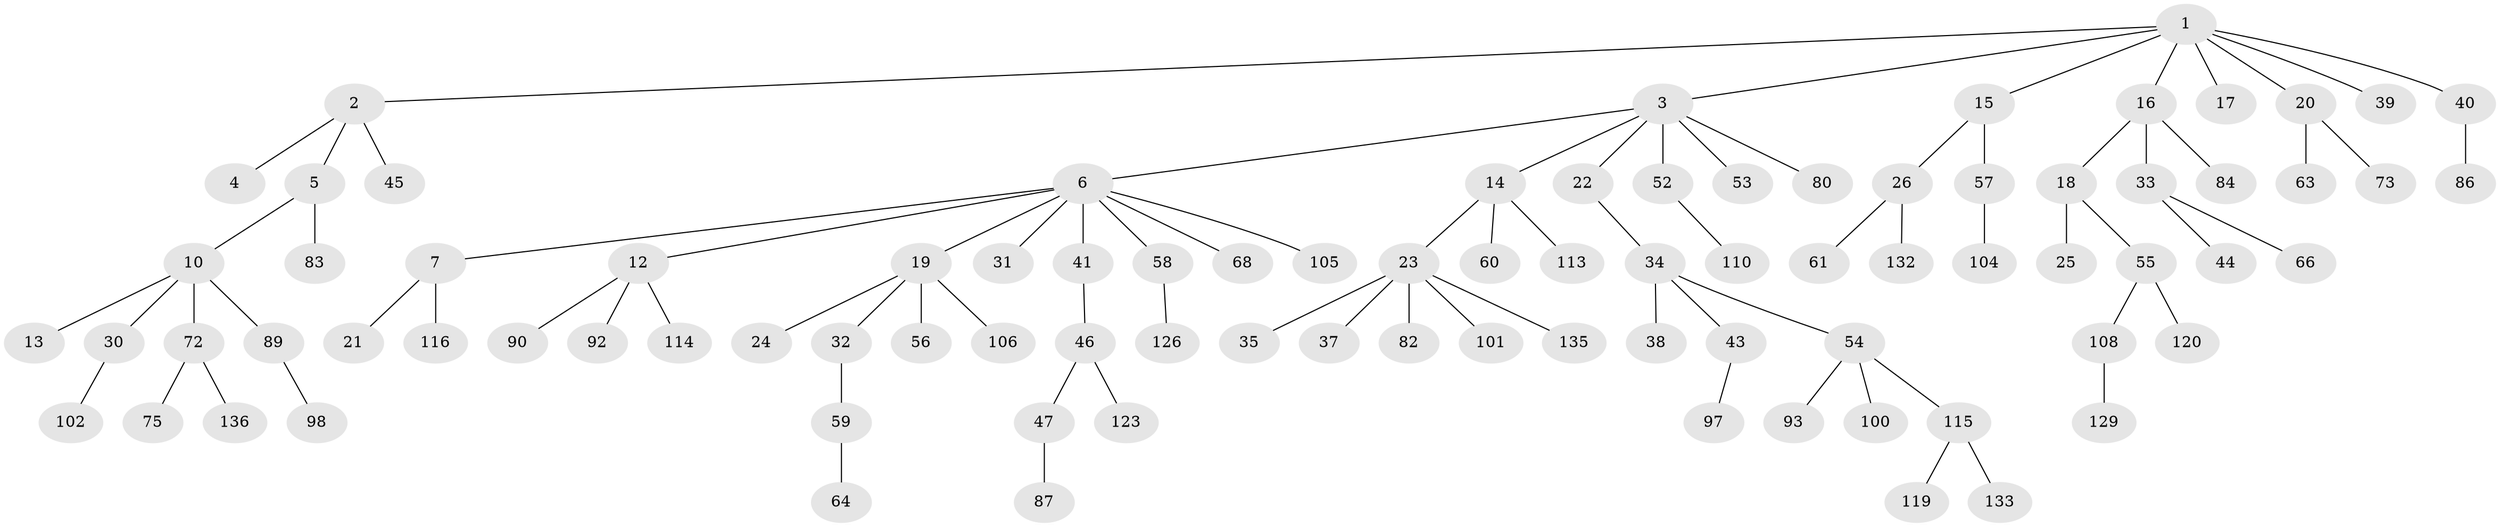 // original degree distribution, {4: 0.07352941176470588, 5: 0.029411764705882353, 7: 0.014705882352941176, 1: 0.5220588235294118, 3: 0.11029411764705882, 6: 0.022058823529411766, 2: 0.22794117647058823}
// Generated by graph-tools (version 1.1) at 2025/42/03/06/25 10:42:05]
// undirected, 89 vertices, 88 edges
graph export_dot {
graph [start="1"]
  node [color=gray90,style=filled];
  1 [super="+11"];
  2 [super="+128"];
  3 [super="+9"];
  4;
  5;
  6 [super="+8"];
  7 [super="+95"];
  10 [super="+27"];
  12 [super="+36"];
  13;
  14 [super="+74"];
  15 [super="+42"];
  16 [super="+79"];
  17 [super="+125"];
  18 [super="+130"];
  19 [super="+118"];
  20 [super="+51"];
  21;
  22 [super="+29"];
  23 [super="+28"];
  24;
  25;
  26 [super="+62"];
  30 [super="+107"];
  31;
  32;
  33 [super="+69"];
  34 [super="+48"];
  35;
  37;
  38 [super="+85"];
  39;
  40 [super="+96"];
  41 [super="+65"];
  43 [super="+50"];
  44 [super="+70"];
  45;
  46 [super="+49"];
  47;
  52;
  53;
  54 [super="+88"];
  55 [super="+71"];
  56 [super="+91"];
  57 [super="+109"];
  58 [super="+78"];
  59;
  60 [super="+77"];
  61 [super="+76"];
  63 [super="+67"];
  64;
  66 [super="+134"];
  68 [super="+103"];
  72 [super="+81"];
  73;
  75 [super="+131"];
  80 [super="+127"];
  82;
  83;
  84 [super="+111"];
  86 [super="+99"];
  87;
  89 [super="+94"];
  90;
  92;
  93;
  97;
  98;
  100 [super="+122"];
  101;
  102;
  104;
  105 [super="+117"];
  106;
  108 [super="+112"];
  110 [super="+124"];
  113;
  114;
  115 [super="+121"];
  116;
  119;
  120;
  123;
  126;
  129;
  132;
  133;
  135;
  136;
  1 -- 2;
  1 -- 3;
  1 -- 39;
  1 -- 16;
  1 -- 17;
  1 -- 20;
  1 -- 40;
  1 -- 15;
  2 -- 4;
  2 -- 5;
  2 -- 45;
  3 -- 6;
  3 -- 14;
  3 -- 22;
  3 -- 53;
  3 -- 80;
  3 -- 52;
  5 -- 10;
  5 -- 83;
  6 -- 7;
  6 -- 31;
  6 -- 58;
  6 -- 105;
  6 -- 19;
  6 -- 68;
  6 -- 41;
  6 -- 12;
  7 -- 21;
  7 -- 116;
  10 -- 13;
  10 -- 89;
  10 -- 72;
  10 -- 30;
  12 -- 90;
  12 -- 114;
  12 -- 92;
  14 -- 23;
  14 -- 60;
  14 -- 113;
  15 -- 26;
  15 -- 57;
  16 -- 18;
  16 -- 33;
  16 -- 84;
  18 -- 25;
  18 -- 55;
  19 -- 24;
  19 -- 32;
  19 -- 56;
  19 -- 106;
  20 -- 63;
  20 -- 73;
  22 -- 34;
  23 -- 35;
  23 -- 37;
  23 -- 82;
  23 -- 101;
  23 -- 135;
  26 -- 61;
  26 -- 132;
  30 -- 102;
  32 -- 59;
  33 -- 44;
  33 -- 66;
  34 -- 38;
  34 -- 43;
  34 -- 54;
  40 -- 86;
  41 -- 46;
  43 -- 97;
  46 -- 47;
  46 -- 123;
  47 -- 87;
  52 -- 110;
  54 -- 93;
  54 -- 115;
  54 -- 100;
  55 -- 120;
  55 -- 108;
  57 -- 104;
  58 -- 126;
  59 -- 64;
  72 -- 75;
  72 -- 136;
  89 -- 98;
  108 -- 129;
  115 -- 119;
  115 -- 133;
}
